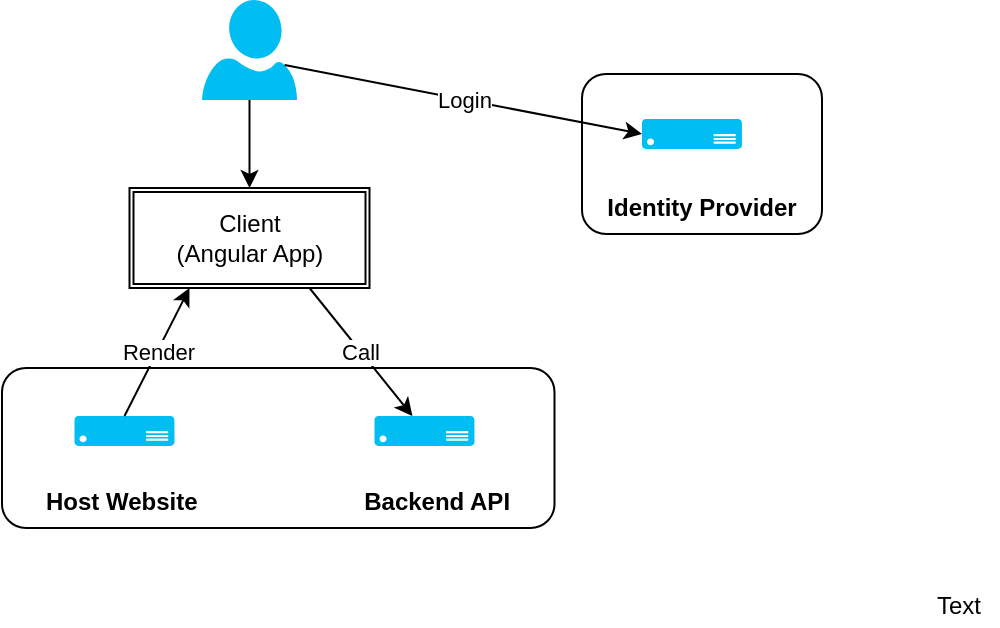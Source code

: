 <mxfile version="13.0.8" type="device"><diagram name="Page-1" id="822b0af5-4adb-64df-f703-e8dfc1f81529"><mxGraphModel dx="1908" dy="1110" grid="1" gridSize="10" guides="1" tooltips="1" connect="1" arrows="1" fold="1" page="1" pageScale="1" pageWidth="1100" pageHeight="850" background="#ffffff" math="0" shadow="0"><root><mxCell id="0"/><mxCell id="1" parent="0"/><mxCell id="_qK1vOVcnF7KgvId2ZKO-23" value="Host Website&amp;nbsp;&amp;nbsp;&amp;nbsp;&amp;nbsp;&amp;nbsp;&amp;nbsp;&amp;nbsp;&amp;nbsp;&amp;nbsp;&amp;nbsp;&amp;nbsp;&amp;nbsp;&amp;nbsp;&amp;nbsp;&amp;nbsp;&amp;nbsp;&amp;nbsp;&amp;nbsp;&amp;nbsp;&amp;nbsp;&amp;nbsp;&amp;nbsp;&amp;nbsp;&amp;nbsp; Backend API" style="label;whiteSpace=wrap;html=1;align=center;verticalAlign=bottom;spacingLeft=0;spacingBottom=4;imageAlign=center;imageVerticalAlign=top;" vertex="1" parent="1"><mxGeometry y="184" width="276.25" height="80" as="geometry"/></mxCell><mxCell id="_qK1vOVcnF7KgvId2ZKO-1" value="" style="verticalLabelPosition=bottom;html=1;verticalAlign=top;align=center;strokeColor=none;fillColor=#00BEF2;shape=mxgraph.azure.user;" vertex="1" parent="1"><mxGeometry x="100" width="47.5" height="50" as="geometry"/></mxCell><mxCell id="_qK1vOVcnF7KgvId2ZKO-4" value="&lt;div&gt;Client&lt;/div&gt;&lt;div&gt;(Angular App)&lt;br&gt;&lt;/div&gt;" style="shape=ext;double=1;rounded=0;whiteSpace=wrap;html=1;" vertex="1" parent="1"><mxGeometry x="63.75" y="94" width="120" height="50" as="geometry"/></mxCell><mxCell id="_qK1vOVcnF7KgvId2ZKO-5" value="" style="verticalLabelPosition=bottom;html=1;verticalAlign=top;align=center;strokeColor=none;fillColor=#00BEF2;shape=mxgraph.azure.server;" vertex="1" parent="1"><mxGeometry x="36.25" y="208" width="50" height="15" as="geometry"/></mxCell><mxCell id="_qK1vOVcnF7KgvId2ZKO-6" value="" style="verticalLabelPosition=bottom;html=1;verticalAlign=top;align=center;strokeColor=none;fillColor=#00BEF2;shape=mxgraph.azure.server;" vertex="1" parent="1"><mxGeometry x="186.25" y="208" width="50" height="15" as="geometry"/></mxCell><mxCell id="_qK1vOVcnF7KgvId2ZKO-12" value="Identity Provider" style="label;whiteSpace=wrap;html=1;align=center;verticalAlign=bottom;spacingLeft=0;spacingBottom=4;imageAlign=center;imageVerticalAlign=top;" vertex="1" parent="1"><mxGeometry x="290" y="37" width="120" height="80" as="geometry"/></mxCell><mxCell id="_qK1vOVcnF7KgvId2ZKO-18" value="" style="verticalLabelPosition=bottom;html=1;verticalAlign=top;align=center;strokeColor=none;fillColor=#00BEF2;shape=mxgraph.azure.server;" vertex="1" parent="1"><mxGeometry x="320" y="59.5" width="50" height="15" as="geometry"/></mxCell><mxCell id="_qK1vOVcnF7KgvId2ZKO-22" value="Login" style="rounded=0;orthogonalLoop=1;jettySize=auto;html=1;exitX=0.87;exitY=0.65;exitDx=0;exitDy=0;exitPerimeter=0;entryX=0;entryY=0.5;entryDx=0;entryDy=0;entryPerimeter=0;" edge="1" parent="1" source="_qK1vOVcnF7KgvId2ZKO-1" target="_qK1vOVcnF7KgvId2ZKO-18"><mxGeometry relative="1" as="geometry"><mxPoint x="270" y="24" as="targetPoint"/></mxGeometry></mxCell><mxCell id="_qK1vOVcnF7KgvId2ZKO-25" value="Render" style="endArrow=classic;html=1;exitX=0.5;exitY=0;exitDx=0;exitDy=0;exitPerimeter=0;entryX=0.25;entryY=1;entryDx=0;entryDy=0;" edge="1" parent="1" source="_qK1vOVcnF7KgvId2ZKO-5" target="_qK1vOVcnF7KgvId2ZKO-4"><mxGeometry width="50" height="50" relative="1" as="geometry"><mxPoint x="520" y="364" as="sourcePoint"/><mxPoint x="570" y="314" as="targetPoint"/></mxGeometry></mxCell><mxCell id="_qK1vOVcnF7KgvId2ZKO-26" value="Call" style="endArrow=classic;html=1;exitX=0.75;exitY=1;exitDx=0;exitDy=0;" edge="1" parent="1" source="_qK1vOVcnF7KgvId2ZKO-4" target="_qK1vOVcnF7KgvId2ZKO-6"><mxGeometry width="50" height="50" relative="1" as="geometry"><mxPoint x="520" y="364" as="sourcePoint"/><mxPoint x="570" y="314" as="targetPoint"/></mxGeometry></mxCell><mxCell id="_qK1vOVcnF7KgvId2ZKO-27" value="" style="endArrow=classic;html=1;exitX=0.5;exitY=1;exitDx=0;exitDy=0;exitPerimeter=0;entryX=0.5;entryY=0;entryDx=0;entryDy=0;" edge="1" parent="1" source="_qK1vOVcnF7KgvId2ZKO-1" target="_qK1vOVcnF7KgvId2ZKO-4"><mxGeometry width="50" height="50" relative="1" as="geometry"><mxPoint x="520" y="364" as="sourcePoint"/><mxPoint x="570" y="314" as="targetPoint"/></mxGeometry></mxCell><mxCell id="_qK1vOVcnF7KgvId2ZKO-28" value="Text" style="text;html=1;align=center;verticalAlign=middle;resizable=0;points=[];autosize=1;" vertex="1" parent="1"><mxGeometry x="458" y="293" width="40" height="20" as="geometry"/></mxCell></root></mxGraphModel></diagram></mxfile>